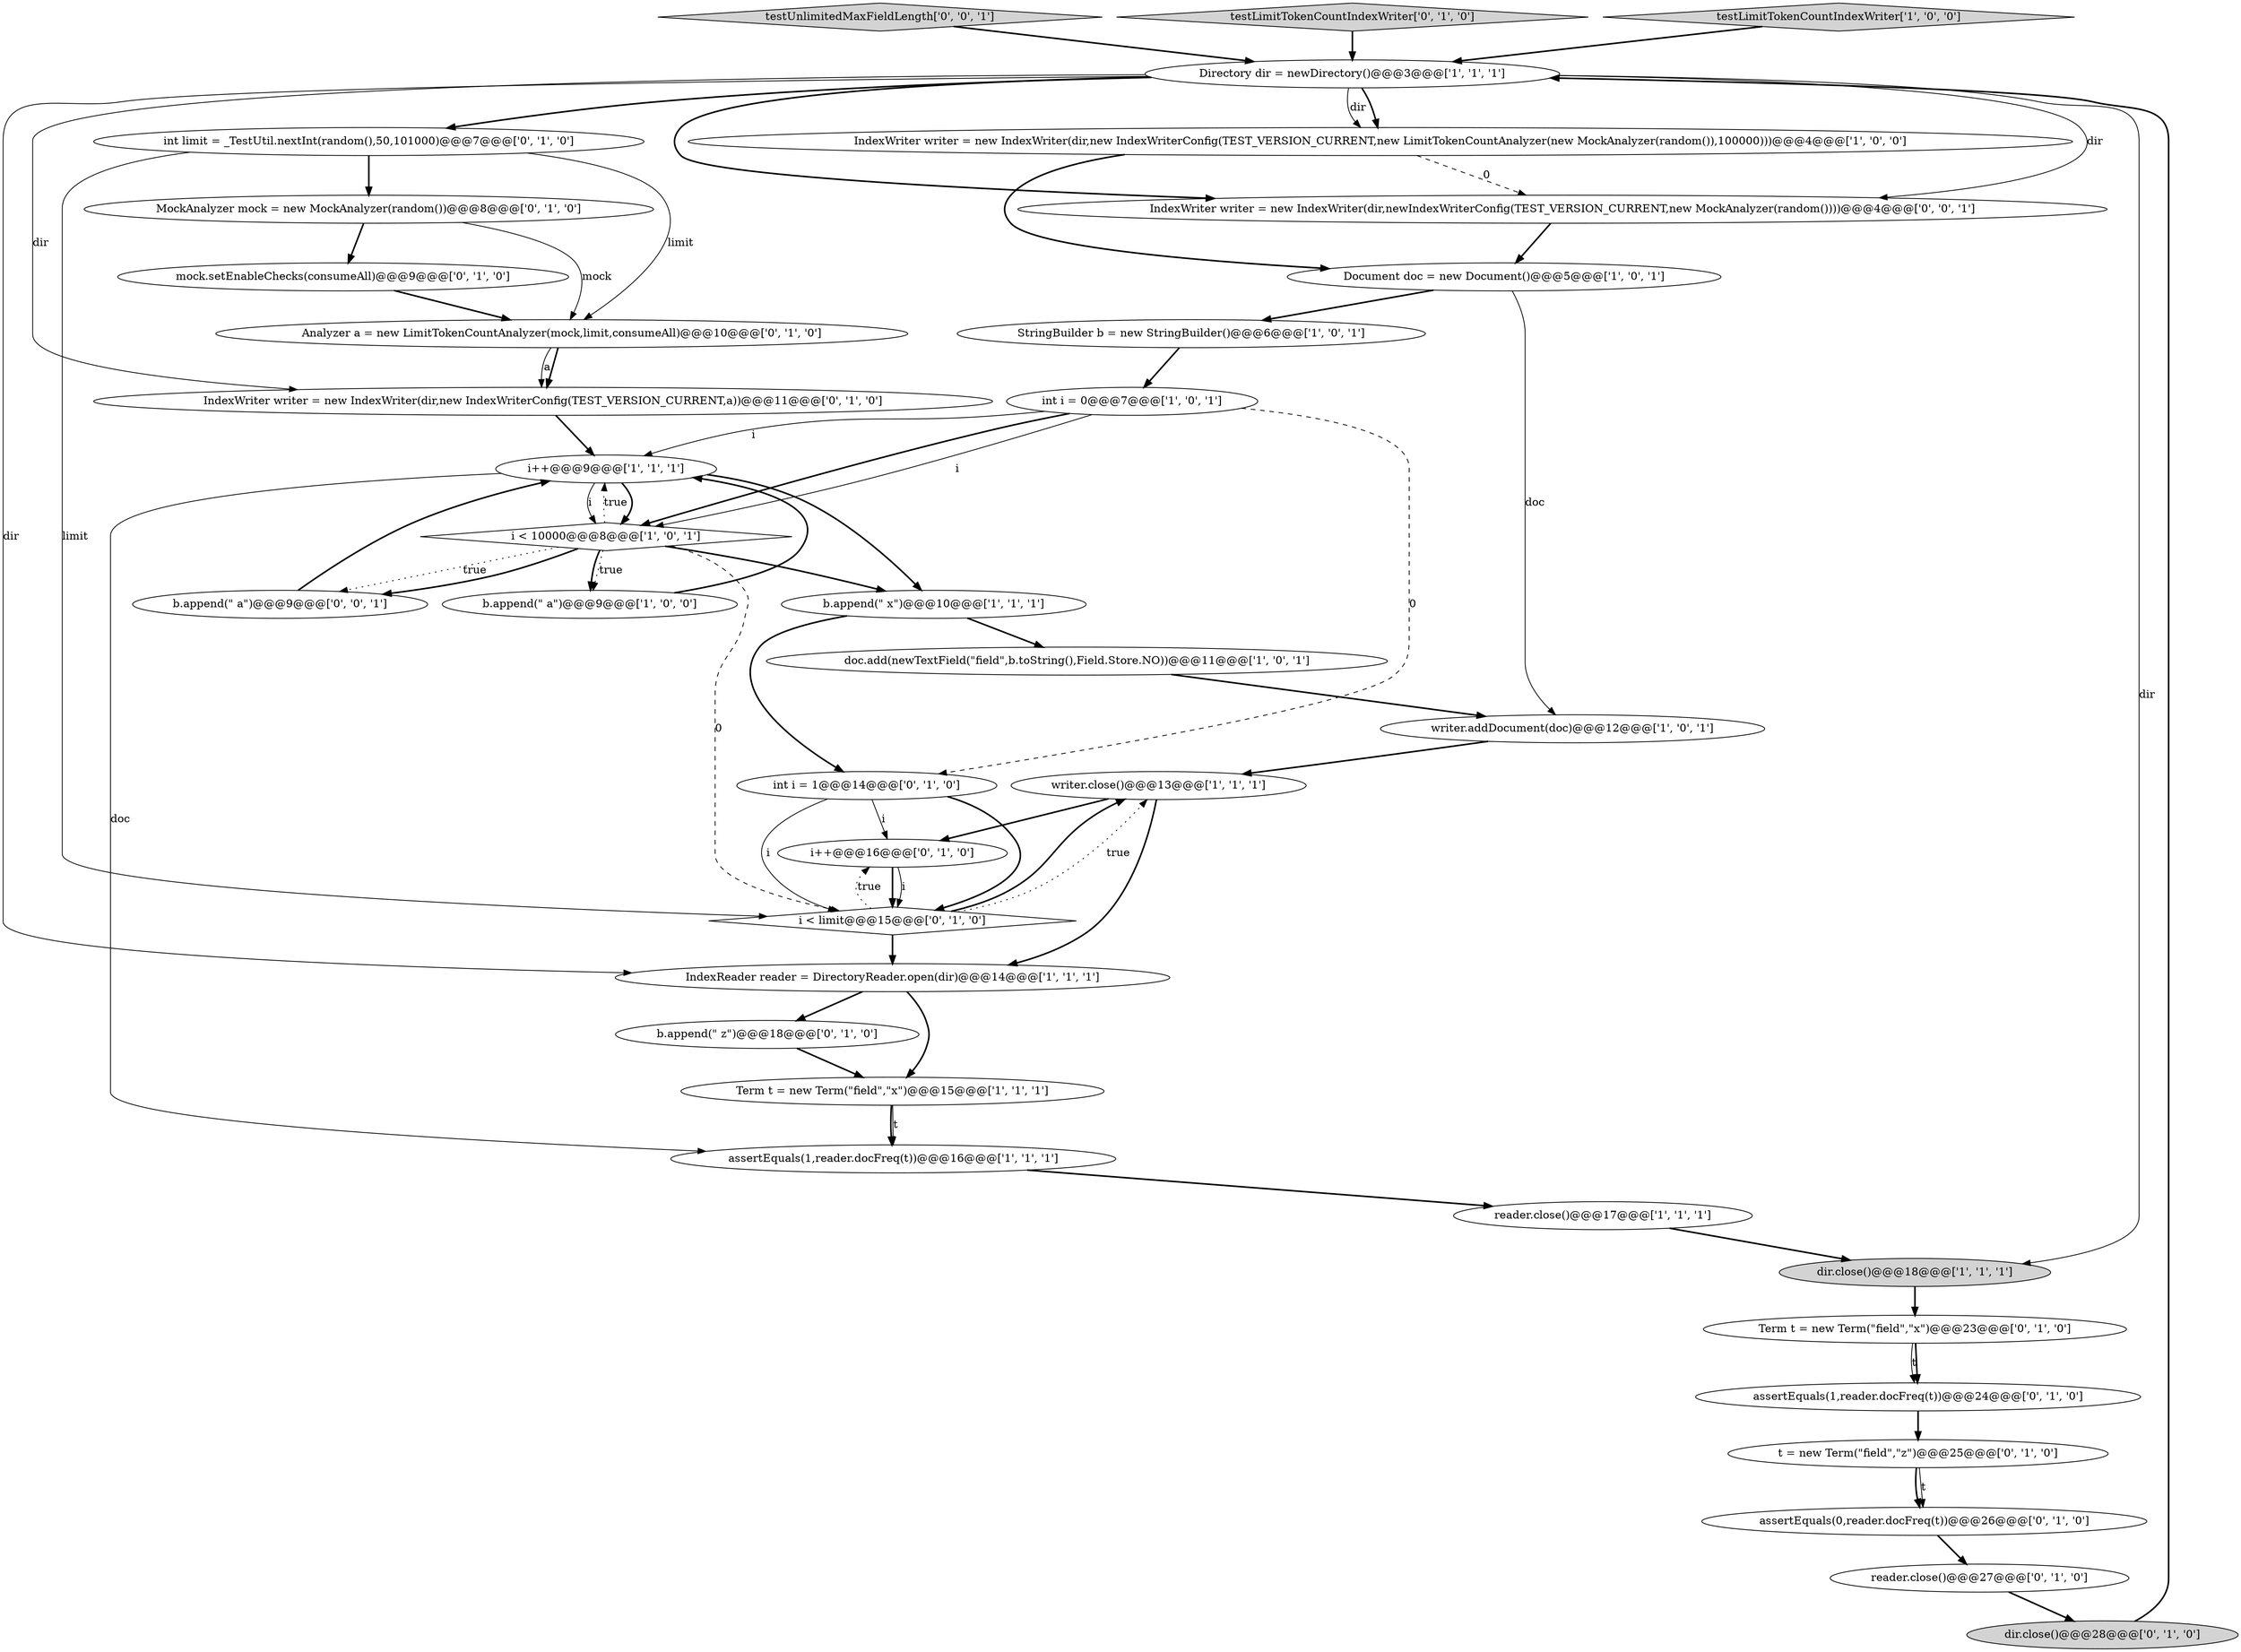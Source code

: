 digraph {
16 [style = filled, label = "Directory dir = newDirectory()@@@3@@@['1', '1', '1']", fillcolor = white, shape = ellipse image = "AAA0AAABBB1BBB"];
18 [style = filled, label = "assertEquals(0,reader.docFreq(t))@@@26@@@['0', '1', '0']", fillcolor = white, shape = ellipse image = "AAA1AAABBB2BBB"];
36 [style = filled, label = "testUnlimitedMaxFieldLength['0', '0', '1']", fillcolor = lightgray, shape = diamond image = "AAA0AAABBB3BBB"];
8 [style = filled, label = "assertEquals(1,reader.docFreq(t))@@@16@@@['1', '1', '1']", fillcolor = white, shape = ellipse image = "AAA0AAABBB1BBB"];
15 [style = filled, label = "int i = 0@@@7@@@['1', '0', '1']", fillcolor = white, shape = ellipse image = "AAA0AAABBB1BBB"];
25 [style = filled, label = "i < limit@@@15@@@['0', '1', '0']", fillcolor = white, shape = diamond image = "AAA1AAABBB2BBB"];
34 [style = filled, label = "IndexWriter writer = new IndexWriter(dir,newIndexWriterConfig(TEST_VERSION_CURRENT,new MockAnalyzer(random())))@@@4@@@['0', '0', '1']", fillcolor = white, shape = ellipse image = "AAA0AAABBB3BBB"];
13 [style = filled, label = "writer.addDocument(doc)@@@12@@@['1', '0', '1']", fillcolor = white, shape = ellipse image = "AAA0AAABBB1BBB"];
12 [style = filled, label = "doc.add(newTextField(\"field\",b.toString(),Field.Store.NO))@@@11@@@['1', '0', '1']", fillcolor = white, shape = ellipse image = "AAA0AAABBB1BBB"];
7 [style = filled, label = "b.append(\" a\")@@@9@@@['1', '0', '0']", fillcolor = white, shape = ellipse image = "AAA0AAABBB1BBB"];
20 [style = filled, label = "mock.setEnableChecks(consumeAll)@@@9@@@['0', '1', '0']", fillcolor = white, shape = ellipse image = "AAA1AAABBB2BBB"];
26 [style = filled, label = "i++@@@16@@@['0', '1', '0']", fillcolor = white, shape = ellipse image = "AAA0AAABBB2BBB"];
32 [style = filled, label = "IndexWriter writer = new IndexWriter(dir,new IndexWriterConfig(TEST_VERSION_CURRENT,a))@@@11@@@['0', '1', '0']", fillcolor = white, shape = ellipse image = "AAA1AAABBB2BBB"];
31 [style = filled, label = "int limit = _TestUtil.nextInt(random(),50,101000)@@@7@@@['0', '1', '0']", fillcolor = white, shape = ellipse image = "AAA0AAABBB2BBB"];
2 [style = filled, label = "IndexWriter writer = new IndexWriter(dir,new IndexWriterConfig(TEST_VERSION_CURRENT,new LimitTokenCountAnalyzer(new MockAnalyzer(random()),100000)))@@@4@@@['1', '0', '0']", fillcolor = white, shape = ellipse image = "AAA0AAABBB1BBB"];
6 [style = filled, label = "Document doc = new Document()@@@5@@@['1', '0', '1']", fillcolor = white, shape = ellipse image = "AAA0AAABBB1BBB"];
30 [style = filled, label = "b.append(\" z\")@@@18@@@['0', '1', '0']", fillcolor = white, shape = ellipse image = "AAA1AAABBB2BBB"];
35 [style = filled, label = "b.append(\" a\")@@@9@@@['0', '0', '1']", fillcolor = white, shape = ellipse image = "AAA0AAABBB3BBB"];
4 [style = filled, label = "b.append(\" x\")@@@10@@@['1', '1', '1']", fillcolor = white, shape = ellipse image = "AAA0AAABBB1BBB"];
10 [style = filled, label = "i++@@@9@@@['1', '1', '1']", fillcolor = white, shape = ellipse image = "AAA0AAABBB1BBB"];
24 [style = filled, label = "Term t = new Term(\"field\",\"x\")@@@23@@@['0', '1', '0']", fillcolor = white, shape = ellipse image = "AAA0AAABBB2BBB"];
9 [style = filled, label = "Term t = new Term(\"field\",\"x\")@@@15@@@['1', '1', '1']", fillcolor = white, shape = ellipse image = "AAA0AAABBB1BBB"];
19 [style = filled, label = "testLimitTokenCountIndexWriter['0', '1', '0']", fillcolor = lightgray, shape = diamond image = "AAA0AAABBB2BBB"];
17 [style = filled, label = "writer.close()@@@13@@@['1', '1', '1']", fillcolor = white, shape = ellipse image = "AAA0AAABBB1BBB"];
14 [style = filled, label = "IndexReader reader = DirectoryReader.open(dir)@@@14@@@['1', '1', '1']", fillcolor = white, shape = ellipse image = "AAA0AAABBB1BBB"];
1 [style = filled, label = "i < 10000@@@8@@@['1', '0', '1']", fillcolor = white, shape = diamond image = "AAA0AAABBB1BBB"];
28 [style = filled, label = "Analyzer a = new LimitTokenCountAnalyzer(mock,limit,consumeAll)@@@10@@@['0', '1', '0']", fillcolor = white, shape = ellipse image = "AAA1AAABBB2BBB"];
21 [style = filled, label = "reader.close()@@@27@@@['0', '1', '0']", fillcolor = white, shape = ellipse image = "AAA0AAABBB2BBB"];
3 [style = filled, label = "dir.close()@@@18@@@['1', '1', '1']", fillcolor = lightgray, shape = ellipse image = "AAA0AAABBB1BBB"];
27 [style = filled, label = "t = new Term(\"field\",\"z\")@@@25@@@['0', '1', '0']", fillcolor = white, shape = ellipse image = "AAA1AAABBB2BBB"];
29 [style = filled, label = "assertEquals(1,reader.docFreq(t))@@@24@@@['0', '1', '0']", fillcolor = white, shape = ellipse image = "AAA0AAABBB2BBB"];
22 [style = filled, label = "int i = 1@@@14@@@['0', '1', '0']", fillcolor = white, shape = ellipse image = "AAA1AAABBB2BBB"];
11 [style = filled, label = "StringBuilder b = new StringBuilder()@@@6@@@['1', '0', '1']", fillcolor = white, shape = ellipse image = "AAA0AAABBB1BBB"];
5 [style = filled, label = "reader.close()@@@17@@@['1', '1', '1']", fillcolor = white, shape = ellipse image = "AAA0AAABBB1BBB"];
33 [style = filled, label = "MockAnalyzer mock = new MockAnalyzer(random())@@@8@@@['0', '1', '0']", fillcolor = white, shape = ellipse image = "AAA1AAABBB2BBB"];
0 [style = filled, label = "testLimitTokenCountIndexWriter['1', '0', '0']", fillcolor = lightgray, shape = diamond image = "AAA0AAABBB1BBB"];
23 [style = filled, label = "dir.close()@@@28@@@['0', '1', '0']", fillcolor = lightgray, shape = ellipse image = "AAA0AAABBB2BBB"];
16->32 [style = solid, label="dir"];
3->24 [style = bold, label=""];
1->25 [style = dashed, label="0"];
17->26 [style = bold, label=""];
29->27 [style = bold, label=""];
31->28 [style = solid, label="limit"];
24->29 [style = solid, label="t"];
15->1 [style = bold, label=""];
36->16 [style = bold, label=""];
15->22 [style = dashed, label="0"];
8->5 [style = bold, label=""];
22->25 [style = solid, label="i"];
10->8 [style = solid, label="doc"];
7->10 [style = bold, label=""];
34->6 [style = bold, label=""];
16->34 [style = solid, label="dir"];
16->3 [style = solid, label="dir"];
13->17 [style = bold, label=""];
22->26 [style = solid, label="i"];
6->11 [style = bold, label=""];
28->32 [style = bold, label=""];
30->9 [style = bold, label=""];
6->13 [style = solid, label="doc"];
1->7 [style = dotted, label="true"];
25->14 [style = bold, label=""];
23->16 [style = bold, label=""];
16->34 [style = bold, label=""];
28->32 [style = solid, label="a"];
17->14 [style = bold, label=""];
11->15 [style = bold, label=""];
14->9 [style = bold, label=""];
33->20 [style = bold, label=""];
31->25 [style = solid, label="limit"];
4->22 [style = bold, label=""];
25->17 [style = bold, label=""];
35->10 [style = bold, label=""];
25->26 [style = dotted, label="true"];
16->14 [style = solid, label="dir"];
25->17 [style = dotted, label="true"];
1->35 [style = dotted, label="true"];
12->13 [style = bold, label=""];
2->34 [style = dashed, label="0"];
16->2 [style = bold, label=""];
19->16 [style = bold, label=""];
10->1 [style = bold, label=""];
26->25 [style = bold, label=""];
33->28 [style = solid, label="mock"];
14->30 [style = bold, label=""];
15->1 [style = solid, label="i"];
16->2 [style = solid, label="dir"];
10->4 [style = bold, label=""];
32->10 [style = bold, label=""];
22->25 [style = bold, label=""];
1->35 [style = bold, label=""];
4->12 [style = bold, label=""];
20->28 [style = bold, label=""];
1->4 [style = bold, label=""];
27->18 [style = bold, label=""];
16->31 [style = bold, label=""];
18->21 [style = bold, label=""];
2->6 [style = bold, label=""];
15->10 [style = solid, label="i"];
5->3 [style = bold, label=""];
1->7 [style = bold, label=""];
9->8 [style = solid, label="t"];
9->8 [style = bold, label=""];
10->1 [style = solid, label="i"];
24->29 [style = bold, label=""];
31->33 [style = bold, label=""];
21->23 [style = bold, label=""];
26->25 [style = solid, label="i"];
27->18 [style = solid, label="t"];
1->10 [style = dotted, label="true"];
0->16 [style = bold, label=""];
}
